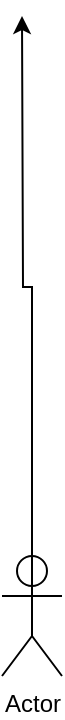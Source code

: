 <mxfile version="13.4.6" type="github">
  <diagram id="RvXBPyCz-wxKpQp5-ACP" name="第 1 页">
    <mxGraphModel dx="1186" dy="796" grid="1" gridSize="10" guides="1" tooltips="1" connect="1" arrows="1" fold="1" page="1" pageScale="1" pageWidth="827" pageHeight="1169" math="0" shadow="0">
      <root>
        <mxCell id="0" />
        <mxCell id="1" parent="0" />
        <mxCell id="bOQDfUDgVNBb-h7dHRjp-1" value="Actor" style="shape=umlActor;verticalLabelPosition=bottom;verticalAlign=top;html=1;" vertex="1" parent="1">
          <mxGeometry x="400" y="380" width="30" height="60" as="geometry" />
        </mxCell>
        <mxCell id="bOQDfUDgVNBb-h7dHRjp-2" style="edgeStyle=orthogonalEdgeStyle;rounded=0;orthogonalLoop=1;jettySize=auto;html=1;exitX=0.5;exitY=0.5;exitDx=0;exitDy=0;exitPerimeter=0;" edge="1" parent="1" source="bOQDfUDgVNBb-h7dHRjp-1">
          <mxGeometry relative="1" as="geometry">
            <mxPoint x="410" y="110" as="targetPoint" />
          </mxGeometry>
        </mxCell>
      </root>
    </mxGraphModel>
  </diagram>
</mxfile>
